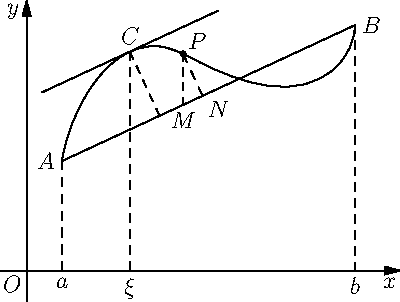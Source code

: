 size(200);
import graph;
import geometry;
path p=(20,62)..controls(22.355845984,76.64928851)and(27.8106422314,90.6272038938)..(36,103)
..controls(44.9665106317,116.546948487)and(58.0706297439,128.039287615)..(74,127)
..controls(81.8919239803,126.485103383)and(89.007116074,122.654336409)..(96,119)
..controls(122.566990186,105.11664078)and(154.136314453,95.5526705373)..(175,115)
  ..controls(181.689510041,121.235384703)and(185.6433916,129.862035378)..(186,139);
draw(p);
point A=point(p,0);
point B=point(p,length(p));

real t=dirtime(p,B-A);
point C=point(p,t);
draw(C--(C.x,0),dashed);
transform proj=projection(A,B);
point M=proj*C;
draw(C--M,dashed);

draw(A--B);
draw(C--(C.x,0),dashed);
draw(C-.3(B-A)--C+.3(B-A));
pair P=point(p,t+1);
dot("$P$",P,NE);
point N1=proj*P;
draw(P--N1,dashed);
label("$N$",N1,SE);
point M=intersectionpoint(line(A,B),line(P,(P.x,0)));
draw(P--M,dashed);
draw(B--(B.x,0),dashed);
draw(A--(A.x,0),dashed);
label("$M$",M,S);
label("$C$",C,N);
label("$B$",B,E);
label("$A$",A,W);
label("$O$",(0,0),SW);
label("$\xi$",C.x,S);
label("$a$",A.x,S);
label("$b$",B.x,S);
xlimits(-10,B.x+20);
axes("$x$","$y$",Arrow());
